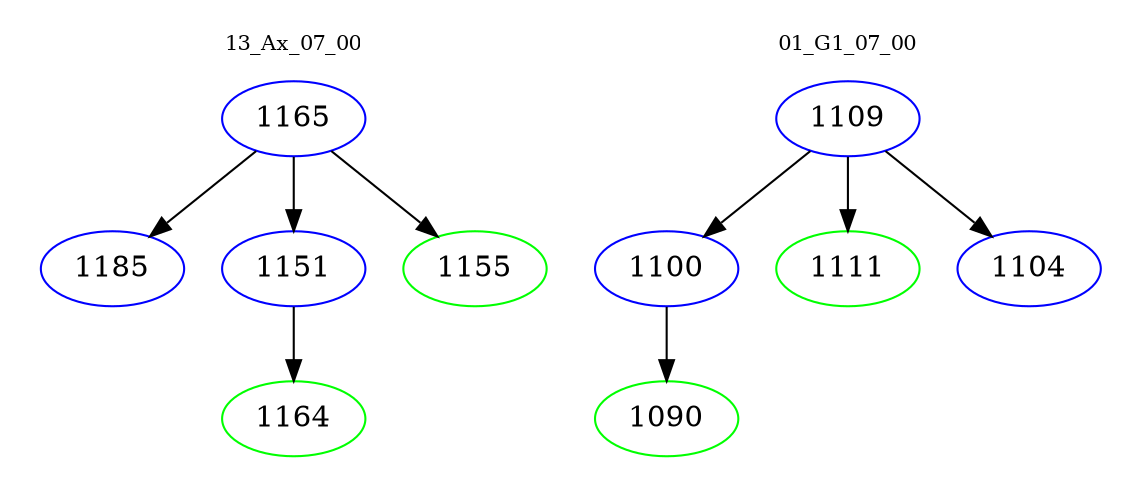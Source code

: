 digraph{
subgraph cluster_0 {
color = white
label = "13_Ax_07_00";
fontsize=10;
T0_1165 [label="1165", color="blue"]
T0_1165 -> T0_1185 [color="black"]
T0_1185 [label="1185", color="blue"]
T0_1165 -> T0_1151 [color="black"]
T0_1151 [label="1151", color="blue"]
T0_1151 -> T0_1164 [color="black"]
T0_1164 [label="1164", color="green"]
T0_1165 -> T0_1155 [color="black"]
T0_1155 [label="1155", color="green"]
}
subgraph cluster_1 {
color = white
label = "01_G1_07_00";
fontsize=10;
T1_1109 [label="1109", color="blue"]
T1_1109 -> T1_1100 [color="black"]
T1_1100 [label="1100", color="blue"]
T1_1100 -> T1_1090 [color="black"]
T1_1090 [label="1090", color="green"]
T1_1109 -> T1_1111 [color="black"]
T1_1111 [label="1111", color="green"]
T1_1109 -> T1_1104 [color="black"]
T1_1104 [label="1104", color="blue"]
}
}
